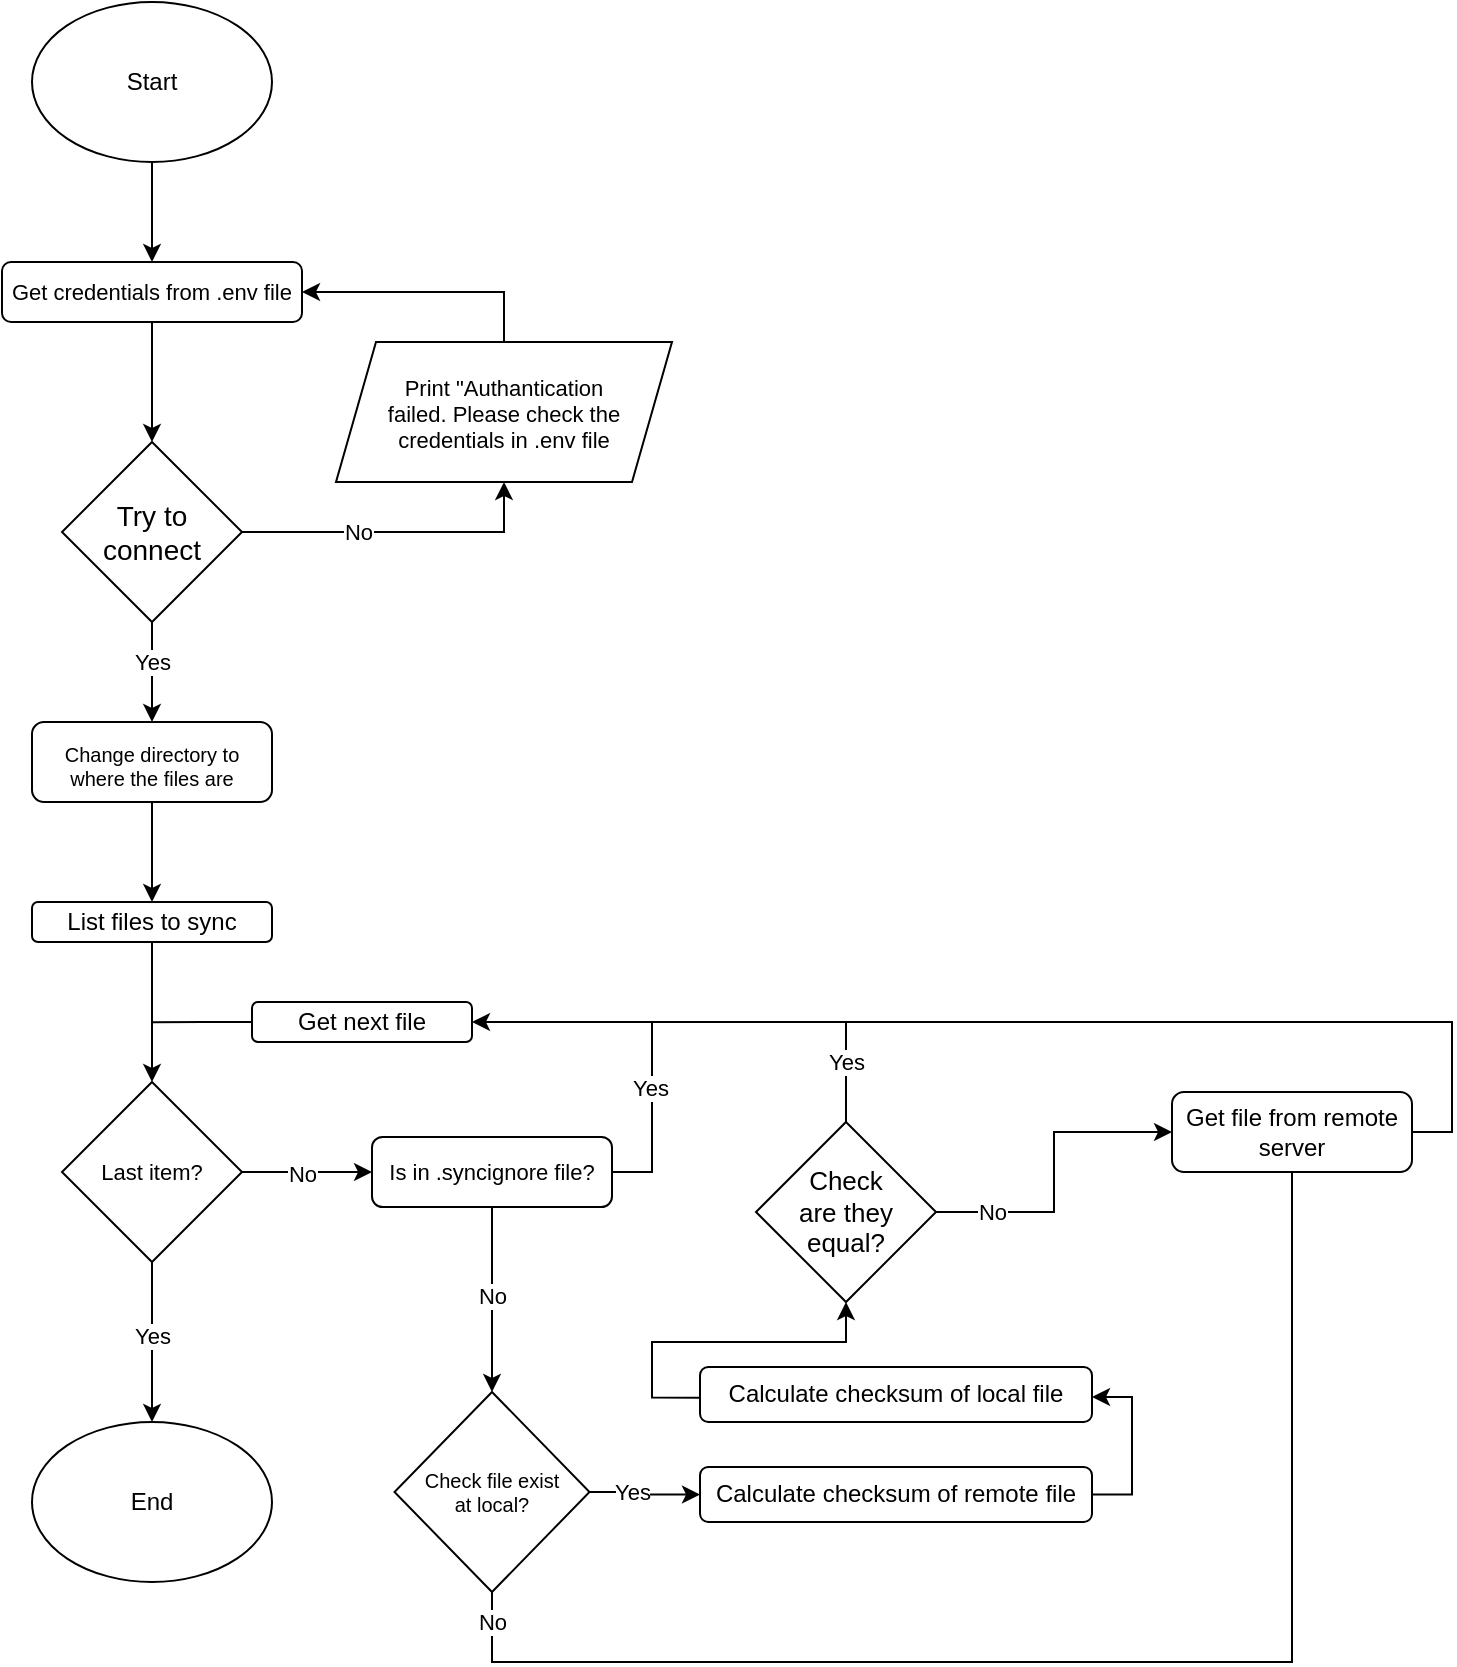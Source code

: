 <mxfile version="23.0.1" type="github">
  <diagram id="C5RBs43oDa-KdzZeNtuy" name="Page-1">
    <mxGraphModel dx="2543" dy="1548" grid="1" gridSize="10" guides="1" tooltips="1" connect="1" arrows="1" fold="1" page="1" pageScale="1" pageWidth="827" pageHeight="1169" math="0" shadow="0">
      <root>
        <mxCell id="WIyWlLk6GJQsqaUBKTNV-0" />
        <mxCell id="WIyWlLk6GJQsqaUBKTNV-1" parent="WIyWlLk6GJQsqaUBKTNV-0" />
        <mxCell id="TgfNzg3K9k1XrxcihakO-2" style="edgeStyle=orthogonalEdgeStyle;rounded=0;orthogonalLoop=1;jettySize=auto;html=1;exitX=0.5;exitY=1;exitDx=0;exitDy=0;entryX=0.5;entryY=0;entryDx=0;entryDy=0;" edge="1" parent="WIyWlLk6GJQsqaUBKTNV-1" source="TgfNzg3K9k1XrxcihakO-0" target="TgfNzg3K9k1XrxcihakO-1">
          <mxGeometry relative="1" as="geometry" />
        </mxCell>
        <mxCell id="TgfNzg3K9k1XrxcihakO-0" value="Start" style="ellipse;whiteSpace=wrap;html=1;" vertex="1" parent="WIyWlLk6GJQsqaUBKTNV-1">
          <mxGeometry x="66" y="120" width="120" height="80" as="geometry" />
        </mxCell>
        <mxCell id="TgfNzg3K9k1XrxcihakO-6" style="edgeStyle=orthogonalEdgeStyle;rounded=0;orthogonalLoop=1;jettySize=auto;html=1;exitX=0.5;exitY=1;exitDx=0;exitDy=0;entryX=0.5;entryY=0;entryDx=0;entryDy=0;" edge="1" parent="WIyWlLk6GJQsqaUBKTNV-1" source="TgfNzg3K9k1XrxcihakO-1" target="TgfNzg3K9k1XrxcihakO-5">
          <mxGeometry relative="1" as="geometry" />
        </mxCell>
        <mxCell id="TgfNzg3K9k1XrxcihakO-1" value="Get credentials from .env file" style="rounded=1;whiteSpace=wrap;html=1;fontSize=11;glass=0;strokeWidth=1;shadow=0;" vertex="1" parent="WIyWlLk6GJQsqaUBKTNV-1">
          <mxGeometry x="51" y="250" width="150" height="30" as="geometry" />
        </mxCell>
        <mxCell id="TgfNzg3K9k1XrxcihakO-7" style="edgeStyle=orthogonalEdgeStyle;rounded=0;orthogonalLoop=1;jettySize=auto;html=1;exitX=1;exitY=0.5;exitDx=0;exitDy=0;entryX=0.5;entryY=1;entryDx=0;entryDy=0;" edge="1" parent="WIyWlLk6GJQsqaUBKTNV-1" source="TgfNzg3K9k1XrxcihakO-5" target="TgfNzg3K9k1XrxcihakO-10">
          <mxGeometry relative="1" as="geometry">
            <mxPoint x="226" y="375" as="targetPoint" />
          </mxGeometry>
        </mxCell>
        <mxCell id="TgfNzg3K9k1XrxcihakO-9" value="No" style="edgeLabel;html=1;align=center;verticalAlign=middle;resizable=0;points=[];" vertex="1" connectable="0" parent="TgfNzg3K9k1XrxcihakO-7">
          <mxGeometry x="0.013" relative="1" as="geometry">
            <mxPoint x="-21" as="offset" />
          </mxGeometry>
        </mxCell>
        <mxCell id="TgfNzg3K9k1XrxcihakO-17" style="edgeStyle=orthogonalEdgeStyle;rounded=0;orthogonalLoop=1;jettySize=auto;html=1;exitX=0.5;exitY=1;exitDx=0;exitDy=0;entryX=0.5;entryY=0;entryDx=0;entryDy=0;" edge="1" parent="WIyWlLk6GJQsqaUBKTNV-1" source="TgfNzg3K9k1XrxcihakO-5" target="TgfNzg3K9k1XrxcihakO-16">
          <mxGeometry relative="1" as="geometry" />
        </mxCell>
        <mxCell id="TgfNzg3K9k1XrxcihakO-82" value="Yes" style="edgeLabel;html=1;align=center;verticalAlign=middle;resizable=0;points=[];" vertex="1" connectable="0" parent="TgfNzg3K9k1XrxcihakO-17">
          <mxGeometry x="-0.227" relative="1" as="geometry">
            <mxPoint as="offset" />
          </mxGeometry>
        </mxCell>
        <mxCell id="TgfNzg3K9k1XrxcihakO-5" value="Try to connect" style="rhombus;whiteSpace=wrap;html=1;fontSize=14;" vertex="1" parent="WIyWlLk6GJQsqaUBKTNV-1">
          <mxGeometry x="81" y="340" width="90" height="90" as="geometry" />
        </mxCell>
        <mxCell id="TgfNzg3K9k1XrxcihakO-11" style="edgeStyle=orthogonalEdgeStyle;rounded=0;orthogonalLoop=1;jettySize=auto;html=1;exitX=0.5;exitY=0;exitDx=0;exitDy=0;entryX=1;entryY=0.5;entryDx=0;entryDy=0;" edge="1" parent="WIyWlLk6GJQsqaUBKTNV-1" source="TgfNzg3K9k1XrxcihakO-10" target="TgfNzg3K9k1XrxcihakO-1">
          <mxGeometry relative="1" as="geometry" />
        </mxCell>
        <mxCell id="TgfNzg3K9k1XrxcihakO-10" value="Print &quot;Authantication failed. Please check the credentials in .env file" style="shape=parallelogram;perimeter=parallelogramPerimeter;fixedSize=1;align=center;fontSize=11;verticalAlign=middle;whiteSpace=wrap;html=1;fontFamily=Helvetica;fontStyle=0;spacingTop=2;spacing=21;" vertex="1" parent="WIyWlLk6GJQsqaUBKTNV-1">
          <mxGeometry x="218" y="290" width="168" height="70" as="geometry" />
        </mxCell>
        <mxCell id="TgfNzg3K9k1XrxcihakO-19" style="edgeStyle=orthogonalEdgeStyle;rounded=0;orthogonalLoop=1;jettySize=auto;html=1;exitX=0.5;exitY=1;exitDx=0;exitDy=0;entryX=0.5;entryY=0;entryDx=0;entryDy=0;" edge="1" parent="WIyWlLk6GJQsqaUBKTNV-1" source="TgfNzg3K9k1XrxcihakO-16" target="TgfNzg3K9k1XrxcihakO-18">
          <mxGeometry relative="1" as="geometry" />
        </mxCell>
        <mxCell id="TgfNzg3K9k1XrxcihakO-16" value="Change directory to where the files are" style="rounded=1;whiteSpace=wrap;html=1;fontSize=10;glass=0;strokeWidth=1;shadow=0;spacingTop=4;spacing=5;" vertex="1" parent="WIyWlLk6GJQsqaUBKTNV-1">
          <mxGeometry x="66" y="480" width="120" height="40" as="geometry" />
        </mxCell>
        <mxCell id="TgfNzg3K9k1XrxcihakO-21" style="edgeStyle=orthogonalEdgeStyle;rounded=0;orthogonalLoop=1;jettySize=auto;html=1;exitX=0.5;exitY=1;exitDx=0;exitDy=0;entryX=0.5;entryY=0;entryDx=0;entryDy=0;" edge="1" parent="WIyWlLk6GJQsqaUBKTNV-1" source="TgfNzg3K9k1XrxcihakO-18" target="TgfNzg3K9k1XrxcihakO-20">
          <mxGeometry relative="1" as="geometry" />
        </mxCell>
        <mxCell id="TgfNzg3K9k1XrxcihakO-18" value="List files to sync" style="rounded=1;whiteSpace=wrap;html=1;fontSize=12;glass=0;strokeWidth=1;shadow=0;" vertex="1" parent="WIyWlLk6GJQsqaUBKTNV-1">
          <mxGeometry x="66" y="570" width="120" height="20" as="geometry" />
        </mxCell>
        <mxCell id="TgfNzg3K9k1XrxcihakO-35" style="edgeStyle=orthogonalEdgeStyle;rounded=0;orthogonalLoop=1;jettySize=auto;html=1;exitX=0.5;exitY=1;exitDx=0;exitDy=0;entryX=0.5;entryY=0;entryDx=0;entryDy=0;" edge="1" parent="WIyWlLk6GJQsqaUBKTNV-1" source="TgfNzg3K9k1XrxcihakO-20" target="TgfNzg3K9k1XrxcihakO-34">
          <mxGeometry relative="1" as="geometry" />
        </mxCell>
        <mxCell id="TgfNzg3K9k1XrxcihakO-83" value="Yes" style="edgeLabel;html=1;align=center;verticalAlign=middle;resizable=0;points=[];" vertex="1" connectable="0" parent="TgfNzg3K9k1XrxcihakO-35">
          <mxGeometry x="-0.092" relative="1" as="geometry">
            <mxPoint as="offset" />
          </mxGeometry>
        </mxCell>
        <mxCell id="TgfNzg3K9k1XrxcihakO-42" value="" style="edgeStyle=orthogonalEdgeStyle;rounded=0;orthogonalLoop=1;jettySize=auto;html=1;" edge="1" parent="WIyWlLk6GJQsqaUBKTNV-1" source="TgfNzg3K9k1XrxcihakO-20" target="TgfNzg3K9k1XrxcihakO-41">
          <mxGeometry relative="1" as="geometry" />
        </mxCell>
        <mxCell id="TgfNzg3K9k1XrxcihakO-84" value="No" style="edgeLabel;html=1;align=center;verticalAlign=middle;resizable=0;points=[];" vertex="1" connectable="0" parent="TgfNzg3K9k1XrxcihakO-42">
          <mxGeometry x="-0.278" y="2" relative="1" as="geometry">
            <mxPoint x="6" y="3" as="offset" />
          </mxGeometry>
        </mxCell>
        <mxCell id="TgfNzg3K9k1XrxcihakO-20" value="Last item?" style="rhombus;whiteSpace=wrap;html=1;fontSize=11;" vertex="1" parent="WIyWlLk6GJQsqaUBKTNV-1">
          <mxGeometry x="81" y="660" width="90" height="90" as="geometry" />
        </mxCell>
        <mxCell id="TgfNzg3K9k1XrxcihakO-33" style="edgeStyle=orthogonalEdgeStyle;rounded=0;orthogonalLoop=1;jettySize=auto;html=1;exitX=0;exitY=0.5;exitDx=0;exitDy=0;endArrow=none;endFill=0;" edge="1" parent="WIyWlLk6GJQsqaUBKTNV-1" source="TgfNzg3K9k1XrxcihakO-30">
          <mxGeometry relative="1" as="geometry">
            <mxPoint x="126.0" y="630.103" as="targetPoint" />
          </mxGeometry>
        </mxCell>
        <mxCell id="TgfNzg3K9k1XrxcihakO-30" value="Get next file" style="rounded=1;whiteSpace=wrap;html=1;fontSize=12;glass=0;strokeWidth=1;shadow=0;" vertex="1" parent="WIyWlLk6GJQsqaUBKTNV-1">
          <mxGeometry x="176" y="620" width="110" height="20" as="geometry" />
        </mxCell>
        <mxCell id="TgfNzg3K9k1XrxcihakO-34" value="End" style="ellipse;whiteSpace=wrap;html=1;" vertex="1" parent="WIyWlLk6GJQsqaUBKTNV-1">
          <mxGeometry x="66" y="830" width="120" height="80" as="geometry" />
        </mxCell>
        <mxCell id="TgfNzg3K9k1XrxcihakO-79" style="edgeStyle=orthogonalEdgeStyle;rounded=0;orthogonalLoop=1;jettySize=auto;html=1;exitX=1;exitY=0.5;exitDx=0;exitDy=0;endArrow=none;endFill=0;" edge="1" parent="WIyWlLk6GJQsqaUBKTNV-1" source="TgfNzg3K9k1XrxcihakO-36">
          <mxGeometry relative="1" as="geometry">
            <mxPoint x="466" y="630" as="targetPoint" />
            <Array as="points">
              <mxPoint x="776" y="685" />
              <mxPoint x="776" y="630" />
            </Array>
          </mxGeometry>
        </mxCell>
        <mxCell id="TgfNzg3K9k1XrxcihakO-36" value="Get file from remote server" style="rounded=1;whiteSpace=wrap;html=1;fontSize=12;glass=0;strokeWidth=1;shadow=0;" vertex="1" parent="WIyWlLk6GJQsqaUBKTNV-1">
          <mxGeometry x="636" y="665" width="120" height="40" as="geometry" />
        </mxCell>
        <mxCell id="TgfNzg3K9k1XrxcihakO-47" style="edgeStyle=orthogonalEdgeStyle;rounded=0;orthogonalLoop=1;jettySize=auto;html=1;exitX=1;exitY=0.5;exitDx=0;exitDy=0;entryX=1;entryY=0.5;entryDx=0;entryDy=0;" edge="1" parent="WIyWlLk6GJQsqaUBKTNV-1" source="TgfNzg3K9k1XrxcihakO-41" target="TgfNzg3K9k1XrxcihakO-30">
          <mxGeometry relative="1" as="geometry" />
        </mxCell>
        <mxCell id="TgfNzg3K9k1XrxcihakO-48" value="Yes" style="edgeLabel;html=1;align=center;verticalAlign=middle;resizable=0;points=[];" vertex="1" connectable="0" parent="TgfNzg3K9k1XrxcihakO-47">
          <mxGeometry x="-0.328" y="1" relative="1" as="geometry">
            <mxPoint as="offset" />
          </mxGeometry>
        </mxCell>
        <mxCell id="TgfNzg3K9k1XrxcihakO-75" style="edgeStyle=orthogonalEdgeStyle;rounded=0;orthogonalLoop=1;jettySize=auto;html=1;exitX=0.5;exitY=1;exitDx=0;exitDy=0;entryX=0.5;entryY=0;entryDx=0;entryDy=0;" edge="1" parent="WIyWlLk6GJQsqaUBKTNV-1" source="TgfNzg3K9k1XrxcihakO-41" target="TgfNzg3K9k1XrxcihakO-71">
          <mxGeometry relative="1" as="geometry" />
        </mxCell>
        <mxCell id="TgfNzg3K9k1XrxcihakO-76" value="No" style="edgeLabel;html=1;align=center;verticalAlign=middle;resizable=0;points=[];" vertex="1" connectable="0" parent="TgfNzg3K9k1XrxcihakO-75">
          <mxGeometry x="-0.037" y="2" relative="1" as="geometry">
            <mxPoint x="-2" as="offset" />
          </mxGeometry>
        </mxCell>
        <mxCell id="TgfNzg3K9k1XrxcihakO-41" value="Is in .syncignore file?" style="rounded=1;whiteSpace=wrap;html=1;fontSize=11;" vertex="1" parent="WIyWlLk6GJQsqaUBKTNV-1">
          <mxGeometry x="236" y="687.5" width="120" height="35" as="geometry" />
        </mxCell>
        <mxCell id="TgfNzg3K9k1XrxcihakO-64" style="edgeStyle=orthogonalEdgeStyle;rounded=0;orthogonalLoop=1;jettySize=auto;html=1;exitX=1;exitY=0.5;exitDx=0;exitDy=0;entryX=1;entryY=0.5;entryDx=0;entryDy=0;" edge="1" parent="WIyWlLk6GJQsqaUBKTNV-1" source="TgfNzg3K9k1XrxcihakO-54">
          <mxGeometry relative="1" as="geometry">
            <mxPoint x="596" y="817.5" as="targetPoint" />
            <Array as="points">
              <mxPoint x="616" y="866" />
              <mxPoint x="616" y="818" />
            </Array>
          </mxGeometry>
        </mxCell>
        <mxCell id="TgfNzg3K9k1XrxcihakO-54" value="Calculate checksum of remote file" style="rounded=1;whiteSpace=wrap;html=1;fontSize=12;glass=0;strokeWidth=1;shadow=0;spacing=1;verticalAlign=middle;" vertex="1" parent="WIyWlLk6GJQsqaUBKTNV-1">
          <mxGeometry x="400" y="852.5" width="196" height="27.5" as="geometry" />
        </mxCell>
        <mxCell id="TgfNzg3K9k1XrxcihakO-65" style="edgeStyle=orthogonalEdgeStyle;rounded=0;orthogonalLoop=1;jettySize=auto;html=1;exitX=0;exitY=0.558;exitDx=0;exitDy=0;entryX=0.5;entryY=1;entryDx=0;entryDy=0;exitPerimeter=0;" edge="1" parent="WIyWlLk6GJQsqaUBKTNV-1" source="TgfNzg3K9k1XrxcihakO-85" target="TgfNzg3K9k1XrxcihakO-60">
          <mxGeometry relative="1" as="geometry">
            <mxPoint x="400" y="817.5" as="sourcePoint" />
            <Array as="points">
              <mxPoint x="376" y="818" />
              <mxPoint x="376" y="790" />
              <mxPoint x="473" y="790" />
            </Array>
          </mxGeometry>
        </mxCell>
        <mxCell id="TgfNzg3K9k1XrxcihakO-62" style="edgeStyle=orthogonalEdgeStyle;rounded=0;orthogonalLoop=1;jettySize=auto;html=1;exitX=0.5;exitY=0;exitDx=0;exitDy=0;endArrow=none;endFill=0;" edge="1" parent="WIyWlLk6GJQsqaUBKTNV-1" source="TgfNzg3K9k1XrxcihakO-60">
          <mxGeometry relative="1" as="geometry">
            <mxPoint x="376" y="630" as="targetPoint" />
            <Array as="points">
              <mxPoint x="473" y="630" />
            </Array>
          </mxGeometry>
        </mxCell>
        <mxCell id="TgfNzg3K9k1XrxcihakO-63" value="Yes" style="edgeLabel;html=1;align=center;verticalAlign=middle;resizable=0;points=[];" vertex="1" connectable="0" parent="TgfNzg3K9k1XrxcihakO-62">
          <mxGeometry x="-0.081" y="-1" relative="1" as="geometry">
            <mxPoint x="17" y="21" as="offset" />
          </mxGeometry>
        </mxCell>
        <mxCell id="TgfNzg3K9k1XrxcihakO-66" style="edgeStyle=orthogonalEdgeStyle;rounded=0;orthogonalLoop=1;jettySize=auto;html=1;exitX=1;exitY=0.5;exitDx=0;exitDy=0;entryX=0;entryY=0.5;entryDx=0;entryDy=0;" edge="1" parent="WIyWlLk6GJQsqaUBKTNV-1" source="TgfNzg3K9k1XrxcihakO-60" target="TgfNzg3K9k1XrxcihakO-36">
          <mxGeometry relative="1" as="geometry" />
        </mxCell>
        <mxCell id="TgfNzg3K9k1XrxcihakO-67" value="No" style="edgeLabel;html=1;align=center;verticalAlign=middle;resizable=0;points=[];" vertex="1" connectable="0" parent="TgfNzg3K9k1XrxcihakO-66">
          <mxGeometry x="-0.292" y="-1" relative="1" as="geometry">
            <mxPoint x="-28" y="-1" as="offset" />
          </mxGeometry>
        </mxCell>
        <mxCell id="TgfNzg3K9k1XrxcihakO-60" value="Check are they equal?" style="rhombus;whiteSpace=wrap;html=1;fontSize=13;spacing=18;" vertex="1" parent="WIyWlLk6GJQsqaUBKTNV-1">
          <mxGeometry x="428" y="680" width="90" height="90" as="geometry" />
        </mxCell>
        <mxCell id="TgfNzg3K9k1XrxcihakO-74" style="edgeStyle=orthogonalEdgeStyle;rounded=0;orthogonalLoop=1;jettySize=auto;html=1;exitX=1;exitY=0.5;exitDx=0;exitDy=0;entryX=0;entryY=0.5;entryDx=0;entryDy=0;" edge="1" parent="WIyWlLk6GJQsqaUBKTNV-1" source="TgfNzg3K9k1XrxcihakO-71" target="TgfNzg3K9k1XrxcihakO-54">
          <mxGeometry relative="1" as="geometry" />
        </mxCell>
        <mxCell id="TgfNzg3K9k1XrxcihakO-77" value="Yes" style="edgeLabel;html=1;align=center;verticalAlign=middle;resizable=0;points=[];" vertex="1" connectable="0" parent="TgfNzg3K9k1XrxcihakO-74">
          <mxGeometry x="-0.274" relative="1" as="geometry">
            <mxPoint as="offset" />
          </mxGeometry>
        </mxCell>
        <mxCell id="TgfNzg3K9k1XrxcihakO-80" style="edgeStyle=orthogonalEdgeStyle;rounded=0;orthogonalLoop=1;jettySize=auto;html=1;exitX=0.5;exitY=1;exitDx=0;exitDy=0;endArrow=none;endFill=0;entryX=0.5;entryY=1;entryDx=0;entryDy=0;" edge="1" parent="WIyWlLk6GJQsqaUBKTNV-1" source="TgfNzg3K9k1XrxcihakO-71" target="TgfNzg3K9k1XrxcihakO-36">
          <mxGeometry relative="1" as="geometry">
            <mxPoint x="636.0" y="687.5" as="targetPoint" />
            <mxPoint x="296" y="917.5" as="sourcePoint" />
            <Array as="points">
              <mxPoint x="296" y="950" />
              <mxPoint x="696" y="950" />
            </Array>
          </mxGeometry>
        </mxCell>
        <mxCell id="TgfNzg3K9k1XrxcihakO-81" value="No" style="edgeLabel;html=1;align=center;verticalAlign=middle;resizable=0;points=[];rotation=0;" vertex="1" connectable="0" parent="TgfNzg3K9k1XrxcihakO-80">
          <mxGeometry x="-0.4" y="1" relative="1" as="geometry">
            <mxPoint x="-169" y="-19" as="offset" />
          </mxGeometry>
        </mxCell>
        <mxCell id="TgfNzg3K9k1XrxcihakO-71" value="Check file exist at local?" style="rhombus;whiteSpace=wrap;html=1;fontSize=10;spacing=13;" vertex="1" parent="WIyWlLk6GJQsqaUBKTNV-1">
          <mxGeometry x="247.25" y="815" width="97.5" height="100" as="geometry" />
        </mxCell>
        <mxCell id="TgfNzg3K9k1XrxcihakO-85" value="Calculate checksum of local file" style="rounded=1;whiteSpace=wrap;html=1;fontSize=12;glass=0;strokeWidth=1;shadow=0;spacing=1;verticalAlign=middle;" vertex="1" parent="WIyWlLk6GJQsqaUBKTNV-1">
          <mxGeometry x="400" y="802.5" width="196" height="27.5" as="geometry" />
        </mxCell>
      </root>
    </mxGraphModel>
  </diagram>
</mxfile>
